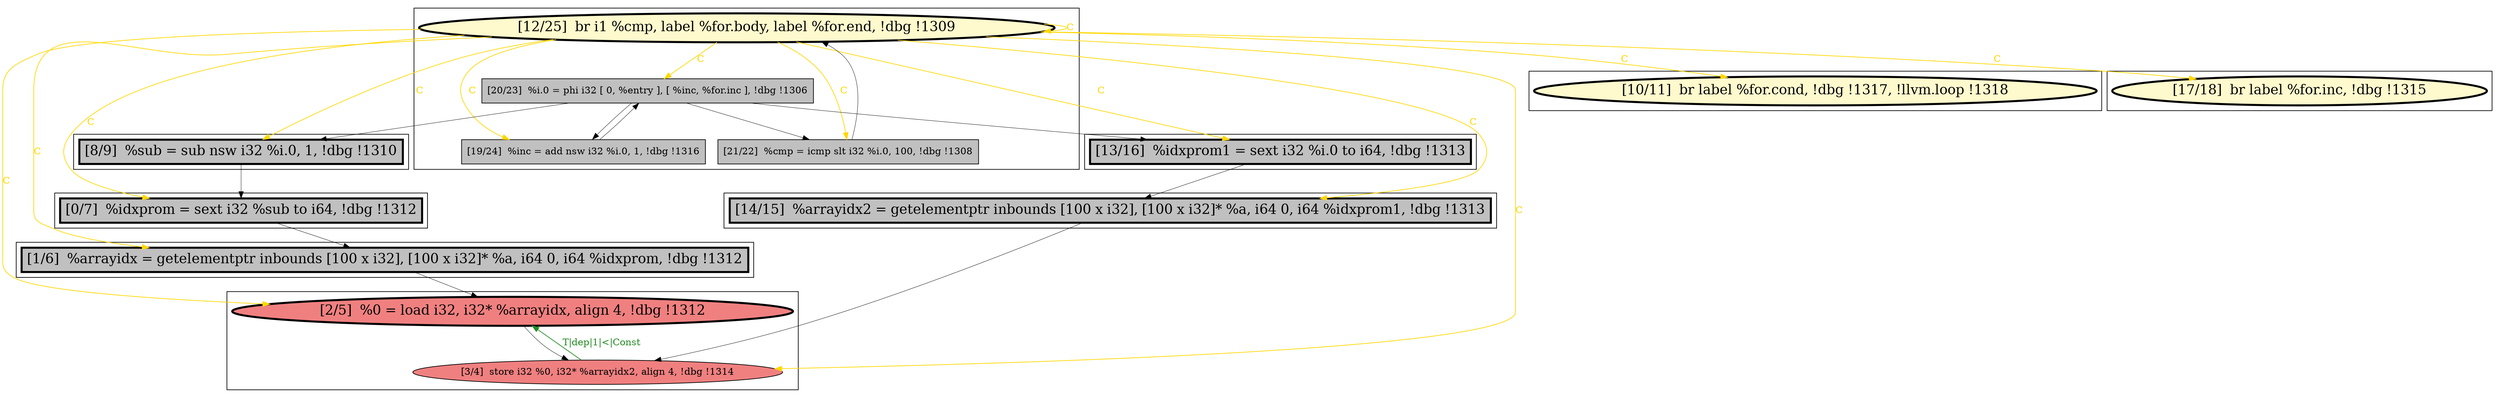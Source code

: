 
digraph G {



node146->node141 [style=solid,color=gold,label="C",penwidth=1.0,fontcolor=gold ]
node140->node141 [style=solid,color=forestgreen,label="T|dep|1|<|Const",penwidth=1.0,fontcolor=forestgreen ]
node145->node144 [style=solid,color=black,label="",penwidth=0.5,fontcolor=black ]
node151->node150 [style=solid,color=black,label="",penwidth=0.5,fontcolor=black ]
node147->node146 [style=solid,color=black,label="",penwidth=0.5,fontcolor=black ]
node141->node140 [style=solid,color=black,label="",penwidth=0.5,fontcolor=black ]
node146->node140 [style=solid,color=gold,label="C",penwidth=1.0,fontcolor=gold ]
node146->node145 [style=solid,color=gold,label="C",penwidth=1.0,fontcolor=gold ]
node146->node149 [style=solid,color=gold,label="C",penwidth=1.0,fontcolor=gold ]
node146->node144 [style=solid,color=gold,label="C",penwidth=1.0,fontcolor=gold ]
node146->node152 [style=solid,color=gold,label="C",penwidth=1.0,fontcolor=gold ]
node146->node151 [style=solid,color=gold,label="C",penwidth=1.0,fontcolor=gold ]
node146->node142 [style=solid,color=gold,label="C",penwidth=1.0,fontcolor=gold ]
node146->node146 [style=solid,color=gold,label="C",penwidth=1.0,fontcolor=gold ]
node146->node143 [style=solid,color=gold,label="C",penwidth=1.0,fontcolor=gold ]
node149->node140 [style=solid,color=black,label="",penwidth=0.5,fontcolor=black ]
node146->node148 [style=solid,color=gold,label="C",penwidth=1.0,fontcolor=gold ]
node150->node142 [style=solid,color=black,label="",penwidth=0.5,fontcolor=black ]
node145->node151 [style=solid,color=black,label="",penwidth=0.5,fontcolor=black ]
node146->node150 [style=solid,color=gold,label="C",penwidth=1.0,fontcolor=gold ]
node142->node141 [style=solid,color=black,label="",penwidth=0.5,fontcolor=black ]
node145->node147 [style=solid,color=black,label="",penwidth=0.5,fontcolor=black ]
node145->node148 [style=solid,color=black,label="",penwidth=0.5,fontcolor=black ]
node146->node147 [style=solid,color=gold,label="C",penwidth=1.0,fontcolor=gold ]
node144->node145 [style=solid,color=black,label="",penwidth=0.5,fontcolor=black ]
node148->node149 [style=solid,color=black,label="",penwidth=0.5,fontcolor=black ]


subgraph cluster8 {


node152 [penwidth=3.0,fontsize=20,fillcolor=lemonchiffon,label="[10/11]  br label %for.cond, !dbg !1317, !llvm.loop !1318",shape=ellipse,style=filled ]



}

subgraph cluster7 {


node151 [penwidth=3.0,fontsize=20,fillcolor=grey,label="[8/9]  %sub = sub nsw i32 %i.0, 1, !dbg !1310",shape=rectangle,style=filled ]



}

subgraph cluster6 {


node150 [penwidth=3.0,fontsize=20,fillcolor=grey,label="[0/7]  %idxprom = sext i32 %sub to i64, !dbg !1312",shape=rectangle,style=filled ]



}

subgraph cluster0 {


node141 [penwidth=3.0,fontsize=20,fillcolor=lightcoral,label="[2/5]  %0 = load i32, i32* %arrayidx, align 4, !dbg !1312",shape=ellipse,style=filled ]
node140 [fillcolor=lightcoral,label="[3/4]  store i32 %0, i32* %arrayidx2, align 4, !dbg !1314",shape=ellipse,style=filled ]



}

subgraph cluster5 {


node149 [penwidth=3.0,fontsize=20,fillcolor=grey,label="[14/15]  %arrayidx2 = getelementptr inbounds [100 x i32], [100 x i32]* %a, i64 0, i64 %idxprom1, !dbg !1313",shape=rectangle,style=filled ]



}

subgraph cluster1 {


node142 [penwidth=3.0,fontsize=20,fillcolor=grey,label="[1/6]  %arrayidx = getelementptr inbounds [100 x i32], [100 x i32]* %a, i64 0, i64 %idxprom, !dbg !1312",shape=rectangle,style=filled ]



}

subgraph cluster2 {


node143 [penwidth=3.0,fontsize=20,fillcolor=lemonchiffon,label="[17/18]  br label %for.inc, !dbg !1315",shape=ellipse,style=filled ]



}

subgraph cluster3 {


node147 [fillcolor=grey,label="[21/22]  %cmp = icmp slt i32 %i.0, 100, !dbg !1308",shape=rectangle,style=filled ]
node146 [penwidth=3.0,fontsize=20,fillcolor=lemonchiffon,label="[12/25]  br i1 %cmp, label %for.body, label %for.end, !dbg !1309",shape=ellipse,style=filled ]
node144 [fillcolor=grey,label="[19/24]  %inc = add nsw i32 %i.0, 1, !dbg !1316",shape=rectangle,style=filled ]
node145 [fillcolor=grey,label="[20/23]  %i.0 = phi i32 [ 0, %entry ], [ %inc, %for.inc ], !dbg !1306",shape=rectangle,style=filled ]



}

subgraph cluster4 {


node148 [penwidth=3.0,fontsize=20,fillcolor=grey,label="[13/16]  %idxprom1 = sext i32 %i.0 to i64, !dbg !1313",shape=rectangle,style=filled ]



}

}
